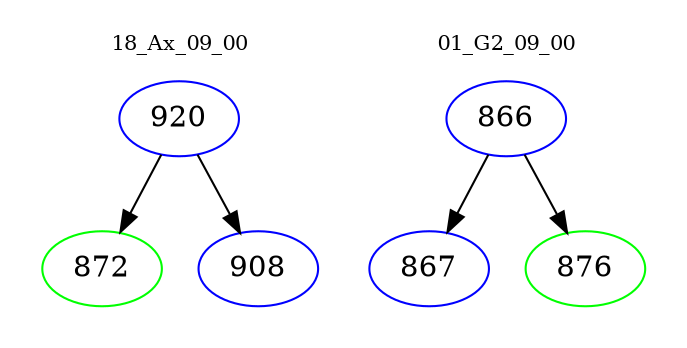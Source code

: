 digraph{
subgraph cluster_0 {
color = white
label = "18_Ax_09_00";
fontsize=10;
T0_920 [label="920", color="blue"]
T0_920 -> T0_872 [color="black"]
T0_872 [label="872", color="green"]
T0_920 -> T0_908 [color="black"]
T0_908 [label="908", color="blue"]
}
subgraph cluster_1 {
color = white
label = "01_G2_09_00";
fontsize=10;
T1_866 [label="866", color="blue"]
T1_866 -> T1_867 [color="black"]
T1_867 [label="867", color="blue"]
T1_866 -> T1_876 [color="black"]
T1_876 [label="876", color="green"]
}
}
